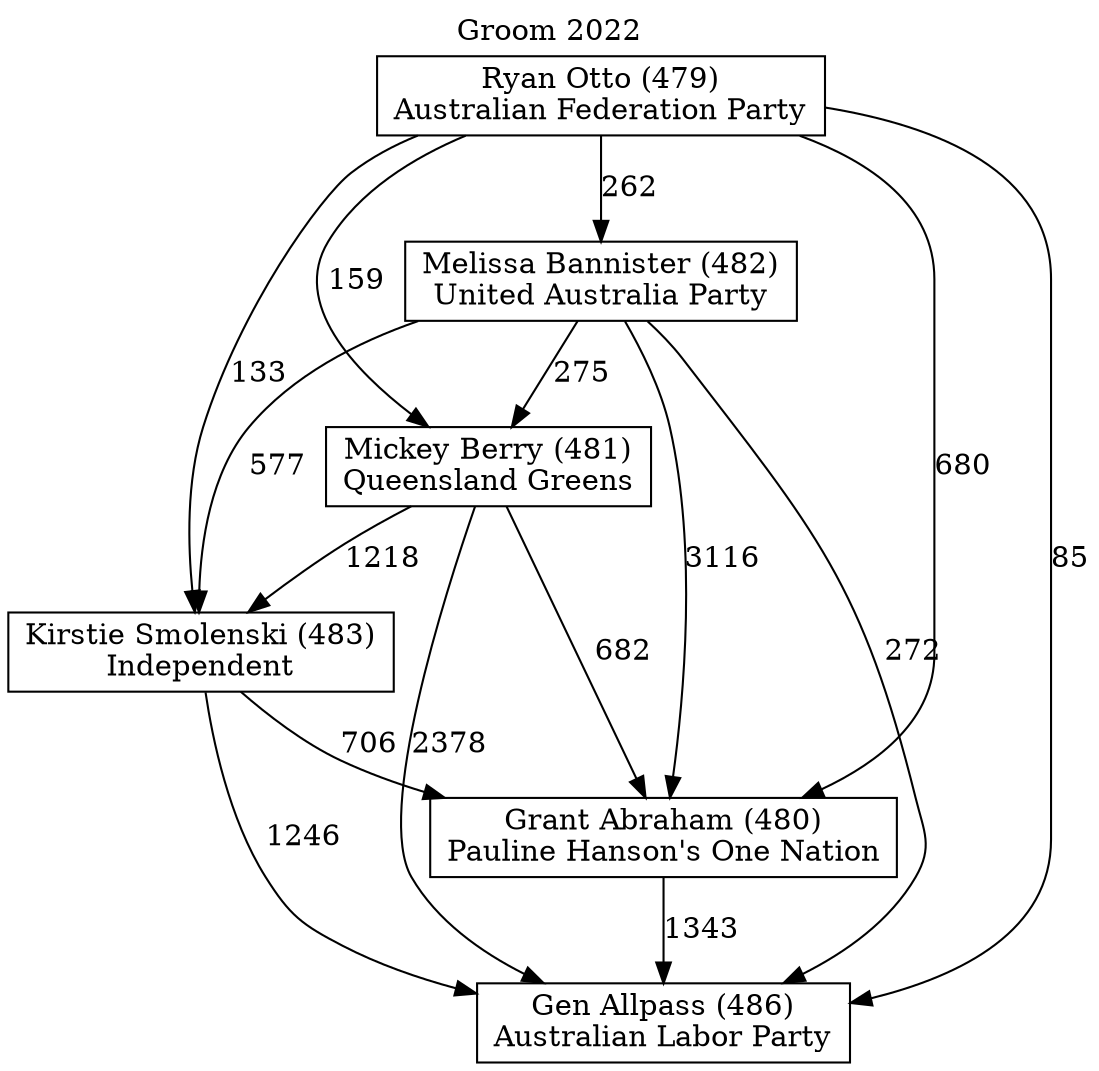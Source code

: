 // House preference flow
digraph "Gen Allpass (486)_Groom_2022" {
	graph [label="Groom 2022" labelloc=t mclimit=10]
	node [shape=box]
	"Grant Abraham (480)" [label="Grant Abraham (480)
Pauline Hanson's One Nation"]
	"Mickey Berry (481)" [label="Mickey Berry (481)
Queensland Greens"]
	"Melissa Bannister (482)" [label="Melissa Bannister (482)
United Australia Party"]
	"Ryan Otto (479)" [label="Ryan Otto (479)
Australian Federation Party"]
	"Kirstie Smolenski (483)" [label="Kirstie Smolenski (483)
Independent"]
	"Gen Allpass (486)" [label="Gen Allpass (486)
Australian Labor Party"]
	"Ryan Otto (479)" -> "Gen Allpass (486)" [label=85]
	"Ryan Otto (479)" -> "Mickey Berry (481)" [label=159]
	"Ryan Otto (479)" -> "Kirstie Smolenski (483)" [label=133]
	"Melissa Bannister (482)" -> "Kirstie Smolenski (483)" [label=577]
	"Mickey Berry (481)" -> "Grant Abraham (480)" [label=682]
	"Ryan Otto (479)" -> "Melissa Bannister (482)" [label=262]
	"Mickey Berry (481)" -> "Kirstie Smolenski (483)" [label=1218]
	"Melissa Bannister (482)" -> "Mickey Berry (481)" [label=275]
	"Melissa Bannister (482)" -> "Grant Abraham (480)" [label=3116]
	"Mickey Berry (481)" -> "Gen Allpass (486)" [label=2378]
	"Kirstie Smolenski (483)" -> "Gen Allpass (486)" [label=1246]
	"Melissa Bannister (482)" -> "Gen Allpass (486)" [label=272]
	"Grant Abraham (480)" -> "Gen Allpass (486)" [label=1343]
	"Kirstie Smolenski (483)" -> "Grant Abraham (480)" [label=706]
	"Ryan Otto (479)" -> "Grant Abraham (480)" [label=680]
}
